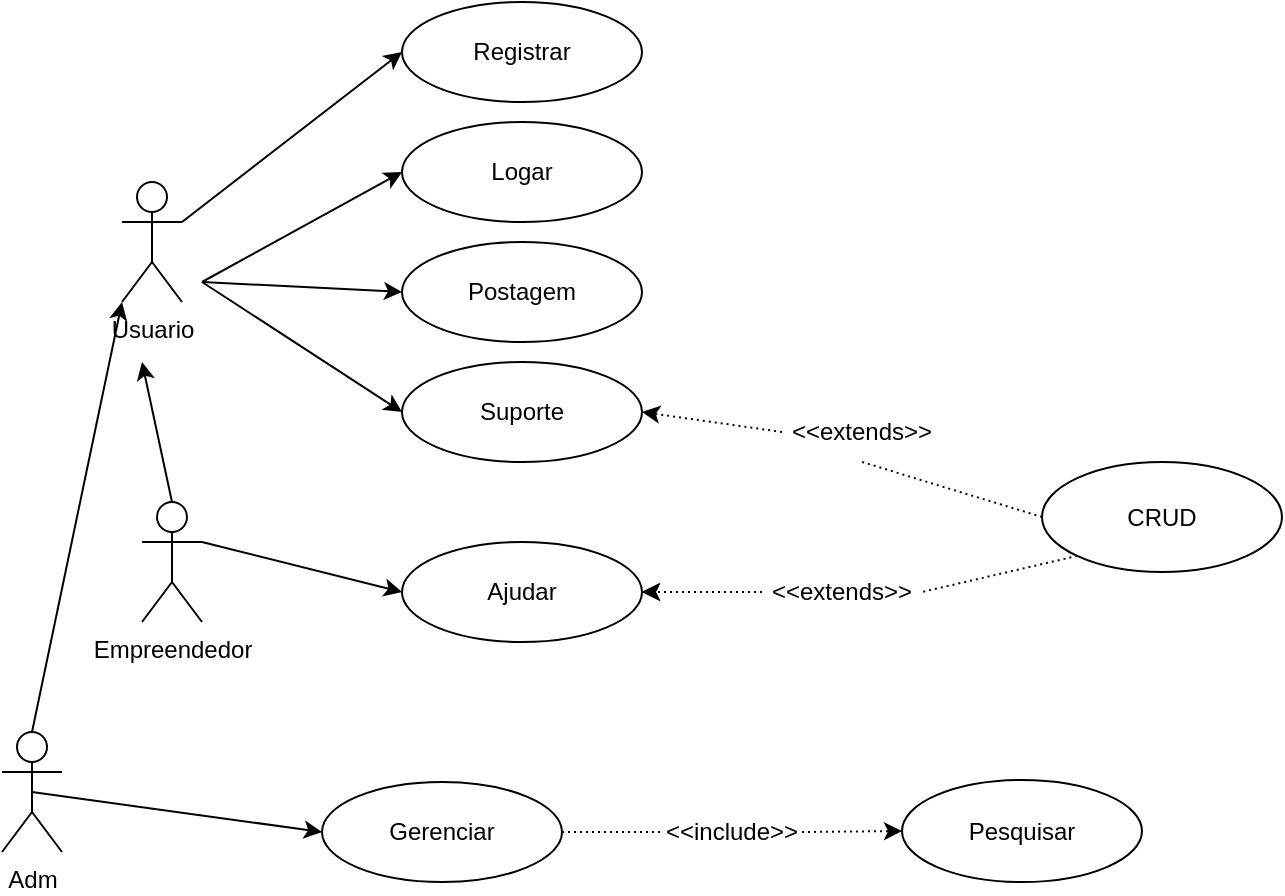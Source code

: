 <mxfile version="18.1.2" type="github">
  <diagram id="C5RBs43oDa-KdzZeNtuy" name="Page-1">
    <mxGraphModel dx="1569" dy="737" grid="1" gridSize="10" guides="1" tooltips="1" connect="1" arrows="1" fold="1" page="1" pageScale="1" pageWidth="827" pageHeight="1169" math="0" shadow="0">
      <root>
        <mxCell id="WIyWlLk6GJQsqaUBKTNV-0" />
        <mxCell id="WIyWlLk6GJQsqaUBKTNV-1" parent="WIyWlLk6GJQsqaUBKTNV-0" />
        <mxCell id="YiZLs2Q_2h2SkTpLtw9B-10" value="Usuario" style="shape=umlActor;verticalLabelPosition=bottom;verticalAlign=top;html=1;outlineConnect=0;" parent="WIyWlLk6GJQsqaUBKTNV-1" vertex="1">
          <mxGeometry x="120" y="200" width="30" height="60" as="geometry" />
        </mxCell>
        <mxCell id="YiZLs2Q_2h2SkTpLtw9B-11" value="Adm" style="shape=umlActor;verticalLabelPosition=bottom;verticalAlign=top;html=1;outlineConnect=0;" parent="WIyWlLk6GJQsqaUBKTNV-1" vertex="1">
          <mxGeometry x="60" y="475" width="30" height="60" as="geometry" />
        </mxCell>
        <mxCell id="YiZLs2Q_2h2SkTpLtw9B-13" value="Registrar" style="ellipse;whiteSpace=wrap;html=1;verticalAlign=middle;align=center;" parent="WIyWlLk6GJQsqaUBKTNV-1" vertex="1">
          <mxGeometry x="260" y="110" width="120" height="50" as="geometry" />
        </mxCell>
        <mxCell id="YiZLs2Q_2h2SkTpLtw9B-18" value="Logar" style="ellipse;whiteSpace=wrap;html=1;" parent="WIyWlLk6GJQsqaUBKTNV-1" vertex="1">
          <mxGeometry x="260" y="170" width="120" height="50" as="geometry" />
        </mxCell>
        <mxCell id="YiZLs2Q_2h2SkTpLtw9B-22" value="Postagem" style="ellipse;whiteSpace=wrap;html=1;" parent="WIyWlLk6GJQsqaUBKTNV-1" vertex="1">
          <mxGeometry x="260" y="230" width="120" height="50" as="geometry" />
        </mxCell>
        <mxCell id="YiZLs2Q_2h2SkTpLtw9B-27" value="Suporte" style="ellipse;whiteSpace=wrap;html=1;" parent="WIyWlLk6GJQsqaUBKTNV-1" vertex="1">
          <mxGeometry x="260" y="290" width="120" height="50" as="geometry" />
        </mxCell>
        <mxCell id="YiZLs2Q_2h2SkTpLtw9B-28" value="Empreendedor" style="shape=umlActor;verticalLabelPosition=bottom;verticalAlign=top;html=1;outlineConnect=0;" parent="WIyWlLk6GJQsqaUBKTNV-1" vertex="1">
          <mxGeometry x="130" y="360" width="30" height="60" as="geometry" />
        </mxCell>
        <mxCell id="YiZLs2Q_2h2SkTpLtw9B-33" value="" style="endArrow=classic;html=1;rounded=0;exitX=0.5;exitY=0;exitDx=0;exitDy=0;exitPerimeter=0;entryX=0;entryY=1;entryDx=0;entryDy=0;entryPerimeter=0;" parent="WIyWlLk6GJQsqaUBKTNV-1" source="YiZLs2Q_2h2SkTpLtw9B-11" target="YiZLs2Q_2h2SkTpLtw9B-10" edge="1">
          <mxGeometry width="50" height="50" relative="1" as="geometry">
            <mxPoint x="60" y="420" as="sourcePoint" />
            <mxPoint x="110" y="290" as="targetPoint" />
          </mxGeometry>
        </mxCell>
        <mxCell id="YiZLs2Q_2h2SkTpLtw9B-36" value="" style="endArrow=classic;html=1;rounded=0;entryX=0;entryY=0.5;entryDx=0;entryDy=0;exitX=1;exitY=0.333;exitDx=0;exitDy=0;exitPerimeter=0;" parent="WIyWlLk6GJQsqaUBKTNV-1" source="YiZLs2Q_2h2SkTpLtw9B-10" target="YiZLs2Q_2h2SkTpLtw9B-13" edge="1">
          <mxGeometry width="50" height="50" relative="1" as="geometry">
            <mxPoint x="160" y="225" as="sourcePoint" />
            <mxPoint x="210" y="175" as="targetPoint" />
          </mxGeometry>
        </mxCell>
        <mxCell id="YiZLs2Q_2h2SkTpLtw9B-37" value="" style="endArrow=classic;html=1;rounded=0;entryX=0;entryY=0.5;entryDx=0;entryDy=0;" parent="WIyWlLk6GJQsqaUBKTNV-1" target="YiZLs2Q_2h2SkTpLtw9B-18" edge="1">
          <mxGeometry width="50" height="50" relative="1" as="geometry">
            <mxPoint x="160" y="250" as="sourcePoint" />
            <mxPoint x="210" y="200" as="targetPoint" />
            <Array as="points" />
          </mxGeometry>
        </mxCell>
        <mxCell id="YiZLs2Q_2h2SkTpLtw9B-38" value="" style="endArrow=classic;html=1;rounded=0;entryX=0;entryY=0.5;entryDx=0;entryDy=0;" parent="WIyWlLk6GJQsqaUBKTNV-1" target="YiZLs2Q_2h2SkTpLtw9B-22" edge="1">
          <mxGeometry width="50" height="50" relative="1" as="geometry">
            <mxPoint x="160" y="250" as="sourcePoint" />
            <mxPoint x="210" y="200" as="targetPoint" />
          </mxGeometry>
        </mxCell>
        <mxCell id="YiZLs2Q_2h2SkTpLtw9B-39" value="" style="endArrow=classic;html=1;rounded=0;entryX=0;entryY=0.5;entryDx=0;entryDy=0;" parent="WIyWlLk6GJQsqaUBKTNV-1" target="YiZLs2Q_2h2SkTpLtw9B-27" edge="1">
          <mxGeometry width="50" height="50" relative="1" as="geometry">
            <mxPoint x="160" y="250" as="sourcePoint" />
            <mxPoint x="430" y="300" as="targetPoint" />
          </mxGeometry>
        </mxCell>
        <mxCell id="YiZLs2Q_2h2SkTpLtw9B-40" value="Ajudar" style="ellipse;whiteSpace=wrap;html=1;" parent="WIyWlLk6GJQsqaUBKTNV-1" vertex="1">
          <mxGeometry x="260" y="380" width="120" height="50" as="geometry" />
        </mxCell>
        <mxCell id="YiZLs2Q_2h2SkTpLtw9B-41" value="" style="endArrow=classic;html=1;rounded=0;exitX=1;exitY=0.333;exitDx=0;exitDy=0;exitPerimeter=0;entryX=0;entryY=0.5;entryDx=0;entryDy=0;" parent="WIyWlLk6GJQsqaUBKTNV-1" source="YiZLs2Q_2h2SkTpLtw9B-28" target="YiZLs2Q_2h2SkTpLtw9B-40" edge="1">
          <mxGeometry width="50" height="50" relative="1" as="geometry">
            <mxPoint x="380" y="350" as="sourcePoint" />
            <mxPoint x="430" y="300" as="targetPoint" />
          </mxGeometry>
        </mxCell>
        <mxCell id="YiZLs2Q_2h2SkTpLtw9B-42" value="Gerenciar" style="ellipse;whiteSpace=wrap;html=1;" parent="WIyWlLk6GJQsqaUBKTNV-1" vertex="1">
          <mxGeometry x="220" y="500" width="120" height="50" as="geometry" />
        </mxCell>
        <mxCell id="YiZLs2Q_2h2SkTpLtw9B-43" value="" style="endArrow=classic;html=1;rounded=0;exitX=0.5;exitY=0;exitDx=0;exitDy=0;exitPerimeter=0;" parent="WIyWlLk6GJQsqaUBKTNV-1" source="YiZLs2Q_2h2SkTpLtw9B-28" edge="1">
          <mxGeometry width="50" height="50" relative="1" as="geometry">
            <mxPoint x="380" y="410" as="sourcePoint" />
            <mxPoint x="130" y="290" as="targetPoint" />
          </mxGeometry>
        </mxCell>
        <mxCell id="YiZLs2Q_2h2SkTpLtw9B-44" value="" style="endArrow=classic;html=1;rounded=0;exitX=0.5;exitY=0.5;exitDx=0;exitDy=0;exitPerimeter=0;entryX=0;entryY=0.5;entryDx=0;entryDy=0;" parent="WIyWlLk6GJQsqaUBKTNV-1" source="YiZLs2Q_2h2SkTpLtw9B-11" target="YiZLs2Q_2h2SkTpLtw9B-42" edge="1">
          <mxGeometry width="50" height="50" relative="1" as="geometry">
            <mxPoint x="380" y="410" as="sourcePoint" />
            <mxPoint x="430" y="360" as="targetPoint" />
          </mxGeometry>
        </mxCell>
        <mxCell id="YiZLs2Q_2h2SkTpLtw9B-51" value="Pesquisar" style="ellipse;whiteSpace=wrap;html=1;" parent="WIyWlLk6GJQsqaUBKTNV-1" vertex="1">
          <mxGeometry x="510" y="499" width="120" height="51" as="geometry" />
        </mxCell>
        <mxCell id="YiZLs2Q_2h2SkTpLtw9B-52" value="CRUD" style="ellipse;whiteSpace=wrap;html=1;" parent="WIyWlLk6GJQsqaUBKTNV-1" vertex="1">
          <mxGeometry x="580" y="340" width="120" height="55" as="geometry" />
        </mxCell>
        <mxCell id="YiZLs2Q_2h2SkTpLtw9B-54" value="" style="endArrow=classic;html=1;rounded=0;dashed=1;dashPattern=1 2;entryX=1;entryY=0.5;entryDx=0;entryDy=0;exitX=0;exitY=0.5;exitDx=0;exitDy=0;startArrow=none;" parent="WIyWlLk6GJQsqaUBKTNV-1" source="YiZLs2Q_2h2SkTpLtw9B-56" target="YiZLs2Q_2h2SkTpLtw9B-27" edge="1">
          <mxGeometry width="50" height="50" relative="1" as="geometry">
            <mxPoint x="380" y="470" as="sourcePoint" />
            <mxPoint x="430" y="420" as="targetPoint" />
          </mxGeometry>
        </mxCell>
        <mxCell id="YiZLs2Q_2h2SkTpLtw9B-55" value="" style="endArrow=classic;html=1;rounded=0;dashed=1;dashPattern=1 2;exitX=0;exitY=0.5;exitDx=0;exitDy=0;entryX=1;entryY=0.5;entryDx=0;entryDy=0;startArrow=none;" parent="WIyWlLk6GJQsqaUBKTNV-1" source="YiZLs2Q_2h2SkTpLtw9B-58" target="YiZLs2Q_2h2SkTpLtw9B-40" edge="1">
          <mxGeometry width="50" height="50" relative="1" as="geometry">
            <mxPoint x="380" y="470" as="sourcePoint" />
            <mxPoint x="430" y="420" as="targetPoint" />
          </mxGeometry>
        </mxCell>
        <mxCell id="YiZLs2Q_2h2SkTpLtw9B-56" value="&amp;lt;&amp;lt;extends&amp;gt;&amp;gt;" style="text;html=1;strokeColor=none;fillColor=none;align=center;verticalAlign=middle;whiteSpace=wrap;rounded=0;" parent="WIyWlLk6GJQsqaUBKTNV-1" vertex="1">
          <mxGeometry x="450" y="310" width="80" height="30" as="geometry" />
        </mxCell>
        <mxCell id="YiZLs2Q_2h2SkTpLtw9B-57" value="" style="endArrow=none;html=1;rounded=0;dashed=1;dashPattern=1 2;entryX=0.5;entryY=1;entryDx=0;entryDy=0;exitX=0;exitY=0.5;exitDx=0;exitDy=0;" parent="WIyWlLk6GJQsqaUBKTNV-1" source="YiZLs2Q_2h2SkTpLtw9B-52" target="YiZLs2Q_2h2SkTpLtw9B-56" edge="1">
          <mxGeometry width="50" height="50" relative="1" as="geometry">
            <mxPoint x="540" y="337.5" as="sourcePoint" />
            <mxPoint x="380" y="315" as="targetPoint" />
          </mxGeometry>
        </mxCell>
        <mxCell id="YiZLs2Q_2h2SkTpLtw9B-60" value="" style="edgeStyle=orthogonalEdgeStyle;rounded=0;orthogonalLoop=1;jettySize=auto;html=1;dashed=1;dashPattern=1 2;" parent="WIyWlLk6GJQsqaUBKTNV-1" source="YiZLs2Q_2h2SkTpLtw9B-58" target="YiZLs2Q_2h2SkTpLtw9B-40" edge="1">
          <mxGeometry relative="1" as="geometry" />
        </mxCell>
        <mxCell id="YiZLs2Q_2h2SkTpLtw9B-58" value="&amp;lt;&amp;lt;extends&amp;gt;&amp;gt;" style="text;html=1;strokeColor=none;fillColor=none;align=center;verticalAlign=middle;whiteSpace=wrap;rounded=0;" parent="WIyWlLk6GJQsqaUBKTNV-1" vertex="1">
          <mxGeometry x="440" y="390" width="80" height="30" as="geometry" />
        </mxCell>
        <mxCell id="YiZLs2Q_2h2SkTpLtw9B-59" value="" style="endArrow=none;html=1;rounded=0;dashed=1;dashPattern=1 2;exitX=0;exitY=1;exitDx=0;exitDy=0;entryX=1;entryY=0.5;entryDx=0;entryDy=0;" parent="WIyWlLk6GJQsqaUBKTNV-1" source="YiZLs2Q_2h2SkTpLtw9B-52" target="YiZLs2Q_2h2SkTpLtw9B-58" edge="1">
          <mxGeometry width="50" height="50" relative="1" as="geometry">
            <mxPoint x="587.186" y="411.766" as="sourcePoint" />
            <mxPoint x="380" y="405" as="targetPoint" />
          </mxGeometry>
        </mxCell>
        <mxCell id="YiZLs2Q_2h2SkTpLtw9B-62" value="" style="endArrow=classic;html=1;rounded=0;dashed=1;dashPattern=1 2;entryX=0;entryY=0.5;entryDx=0;entryDy=0;exitX=1;exitY=0.5;exitDx=0;exitDy=0;startArrow=none;" parent="WIyWlLk6GJQsqaUBKTNV-1" source="YiZLs2Q_2h2SkTpLtw9B-46" target="YiZLs2Q_2h2SkTpLtw9B-51" edge="1">
          <mxGeometry width="50" height="50" relative="1" as="geometry">
            <mxPoint x="380" y="530" as="sourcePoint" />
            <mxPoint x="430" y="480" as="targetPoint" />
            <Array as="points" />
          </mxGeometry>
        </mxCell>
        <mxCell id="YiZLs2Q_2h2SkTpLtw9B-46" value="&amp;lt;&amp;lt;include&amp;gt;&amp;gt;" style="text;html=1;strokeColor=none;fillColor=none;align=center;verticalAlign=middle;whiteSpace=wrap;rounded=0;rotation=0;" parent="WIyWlLk6GJQsqaUBKTNV-1" vertex="1">
          <mxGeometry x="390" y="510" width="70" height="30" as="geometry" />
        </mxCell>
        <mxCell id="YiZLs2Q_2h2SkTpLtw9B-63" value="" style="endArrow=none;html=1;rounded=0;dashed=1;dashPattern=1 2;entryX=0;entryY=0.5;entryDx=0;entryDy=0;exitX=1;exitY=0.5;exitDx=0;exitDy=0;" parent="WIyWlLk6GJQsqaUBKTNV-1" source="YiZLs2Q_2h2SkTpLtw9B-42" target="YiZLs2Q_2h2SkTpLtw9B-46" edge="1">
          <mxGeometry width="50" height="50" relative="1" as="geometry">
            <mxPoint x="340" y="525" as="sourcePoint" />
            <mxPoint x="530" y="515.5" as="targetPoint" />
            <Array as="points" />
          </mxGeometry>
        </mxCell>
      </root>
    </mxGraphModel>
  </diagram>
</mxfile>
